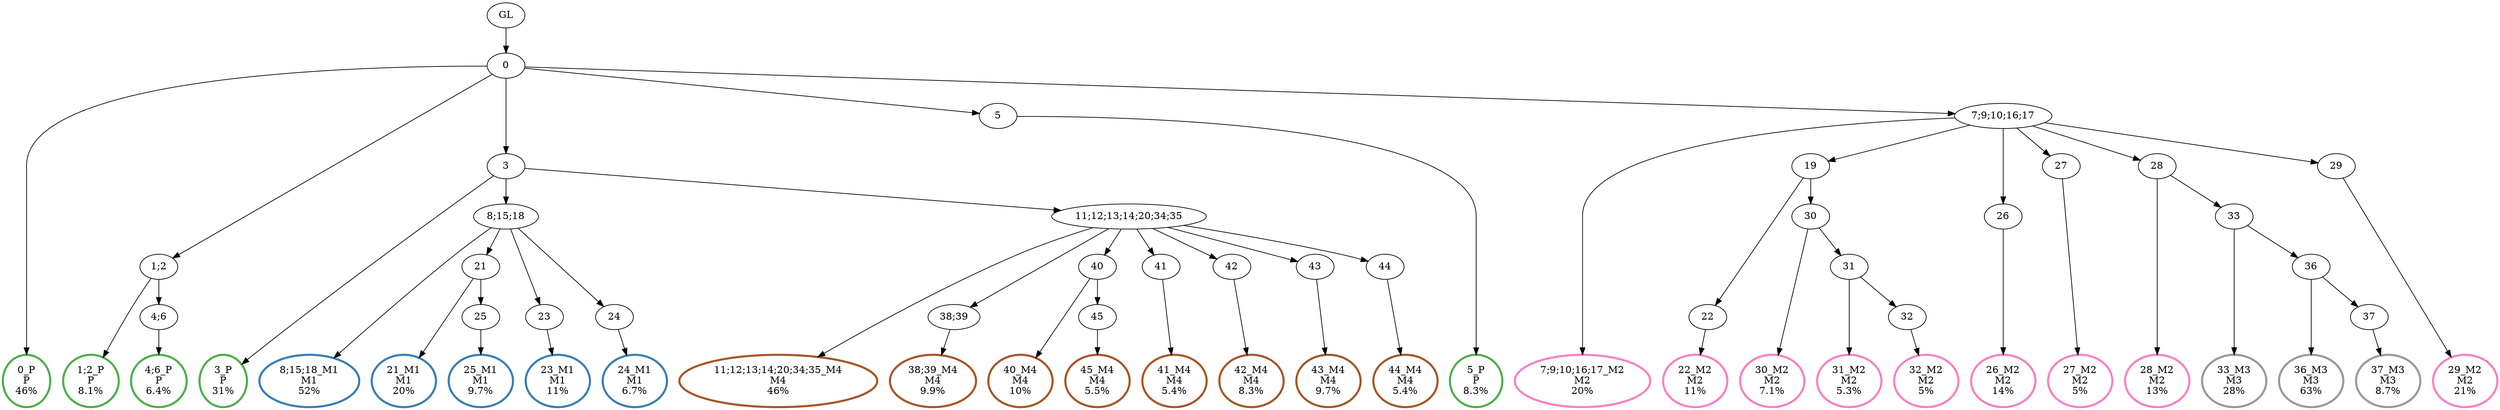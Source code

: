 digraph T {
	{
		rank=same
		59 [penwidth=3,colorscheme=set19,color=3,label="0_P\nP\n46%"]
		57 [penwidth=3,colorscheme=set19,color=3,label="1;2_P\nP\n8.1%"]
		55 [penwidth=3,colorscheme=set19,color=3,label="4;6_P\nP\n6.4%"]
		53 [penwidth=3,colorscheme=set19,color=3,label="3_P\nP\n31%"]
		51 [penwidth=3,colorscheme=set19,color=3,label="5_P\nP\n8.3%"]
		49 [penwidth=3,colorscheme=set19,color=2,label="8;15;18_M1\nM1\n52%"]
		47 [penwidth=3,colorscheme=set19,color=2,label="21_M1\nM1\n20%"]
		45 [penwidth=3,colorscheme=set19,color=2,label="25_M1\nM1\n9.7%"]
		43 [penwidth=3,colorscheme=set19,color=2,label="23_M1\nM1\n11%"]
		41 [penwidth=3,colorscheme=set19,color=2,label="24_M1\nM1\n6.7%"]
		39 [penwidth=3,colorscheme=set19,color=8,label="7;9;10;16;17_M2\nM2\n20%"]
		36 [penwidth=3,colorscheme=set19,color=8,label="22_M2\nM2\n11%"]
		34 [penwidth=3,colorscheme=set19,color=8,label="30_M2\nM2\n7.1%"]
		32 [penwidth=3,colorscheme=set19,color=8,label="31_M2\nM2\n5.3%"]
		30 [penwidth=3,colorscheme=set19,color=8,label="32_M2\nM2\n5%"]
		28 [penwidth=3,colorscheme=set19,color=8,label="26_M2\nM2\n14%"]
		26 [penwidth=3,colorscheme=set19,color=8,label="27_M2\nM2\n5%"]
		24 [penwidth=3,colorscheme=set19,color=8,label="28_M2\nM2\n13%"]
		22 [penwidth=3,colorscheme=set19,color=8,label="29_M2\nM2\n21%"]
		20 [penwidth=3,colorscheme=set19,color=9,label="33_M3\nM3\n28%"]
		18 [penwidth=3,colorscheme=set19,color=9,label="36_M3\nM3\n63%"]
		16 [penwidth=3,colorscheme=set19,color=9,label="37_M3\nM3\n8.7%"]
		14 [penwidth=3,colorscheme=set19,color=7,label="11;12;13;14;20;34;35_M4\nM4\n46%"]
		12 [penwidth=3,colorscheme=set19,color=7,label="38;39_M4\nM4\n9.9%"]
		10 [penwidth=3,colorscheme=set19,color=7,label="40_M4\nM4\n10%"]
		8 [penwidth=3,colorscheme=set19,color=7,label="45_M4\nM4\n5.5%"]
		6 [penwidth=3,colorscheme=set19,color=7,label="41_M4\nM4\n5.4%"]
		4 [penwidth=3,colorscheme=set19,color=7,label="42_M4\nM4\n8.3%"]
		2 [penwidth=3,colorscheme=set19,color=7,label="43_M4\nM4\n9.7%"]
		0 [penwidth=3,colorscheme=set19,color=7,label="44_M4\nM4\n5.4%"]
	}
	61 [label="GL"]
	60 [label="0"]
	58 [label="1;2"]
	56 [label="4;6"]
	54 [label="3"]
	52 [label="5"]
	50 [label="8;15;18"]
	48 [label="21"]
	46 [label="25"]
	44 [label="23"]
	42 [label="24"]
	40 [label="7;9;10;16;17"]
	38 [label="19"]
	37 [label="22"]
	35 [label="30"]
	33 [label="31"]
	31 [label="32"]
	29 [label="26"]
	27 [label="27"]
	25 [label="28"]
	23 [label="29"]
	21 [label="33"]
	19 [label="36"]
	17 [label="37"]
	15 [label="11;12;13;14;20;34;35"]
	13 [label="38;39"]
	11 [label="40"]
	9 [label="45"]
	7 [label="41"]
	5 [label="42"]
	3 [label="43"]
	1 [label="44"]
	61 -> 60
	60 -> 59
	60 -> 58
	60 -> 54
	60 -> 52
	60 -> 40
	58 -> 57
	58 -> 56
	56 -> 55
	54 -> 53
	54 -> 50
	54 -> 15
	52 -> 51
	50 -> 49
	50 -> 48
	50 -> 44
	50 -> 42
	48 -> 47
	48 -> 46
	46 -> 45
	44 -> 43
	42 -> 41
	40 -> 39
	40 -> 38
	40 -> 29
	40 -> 27
	40 -> 25
	40 -> 23
	38 -> 37
	38 -> 35
	37 -> 36
	35 -> 34
	35 -> 33
	33 -> 32
	33 -> 31
	31 -> 30
	29 -> 28
	27 -> 26
	25 -> 24
	25 -> 21
	23 -> 22
	21 -> 20
	21 -> 19
	19 -> 18
	19 -> 17
	17 -> 16
	15 -> 14
	15 -> 13
	15 -> 11
	15 -> 7
	15 -> 5
	15 -> 3
	15 -> 1
	13 -> 12
	11 -> 10
	11 -> 9
	9 -> 8
	7 -> 6
	5 -> 4
	3 -> 2
	1 -> 0
}
